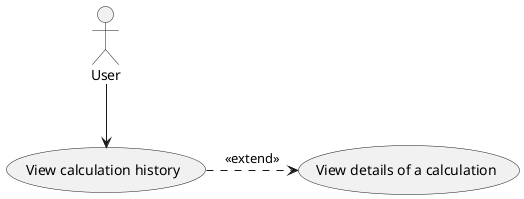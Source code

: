 @startuml
actor User

User --> (View calculation history)
(View calculation history) .> (View details of a calculation) : <<extend>>
@enduml
